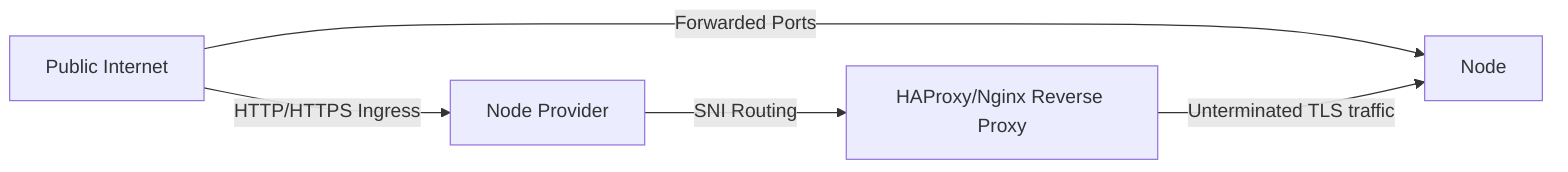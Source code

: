 graph LR
  A[Public Internet] -- Forwarded Ports --> N[Node]
  A[Public Internet] -- HTTP/HTTPS Ingress --> NP[Node Provider]
  NP -- SNI Routing --> RP[HAProxy/Nginx Reverse Proxy]
  RP -- Unterminated TLS traffic --> N